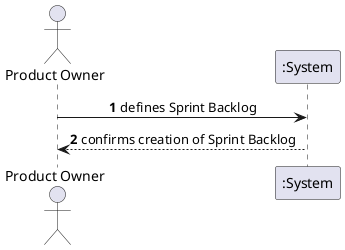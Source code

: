 @startuml

skinparam sequenceMessageAlign center
autonumber

actor "Product Owner" as PO
participant ":System" as System

PO -> System: defines Sprint Backlog
System --> PO: confirms creation of Sprint Backlog

@enduml